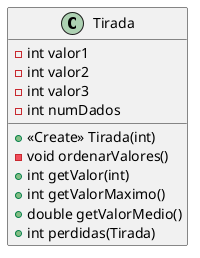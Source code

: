 @startuml
class Tirada {
- int valor1
- int valor2
- int valor3
- int numDados
+ <<Create>> Tirada(int)
- void ordenarValores()
+ int getValor(int)
+ int getValorMaximo()
+ double getValorMedio()
+ int perdidas(Tirada)
}
@enduml